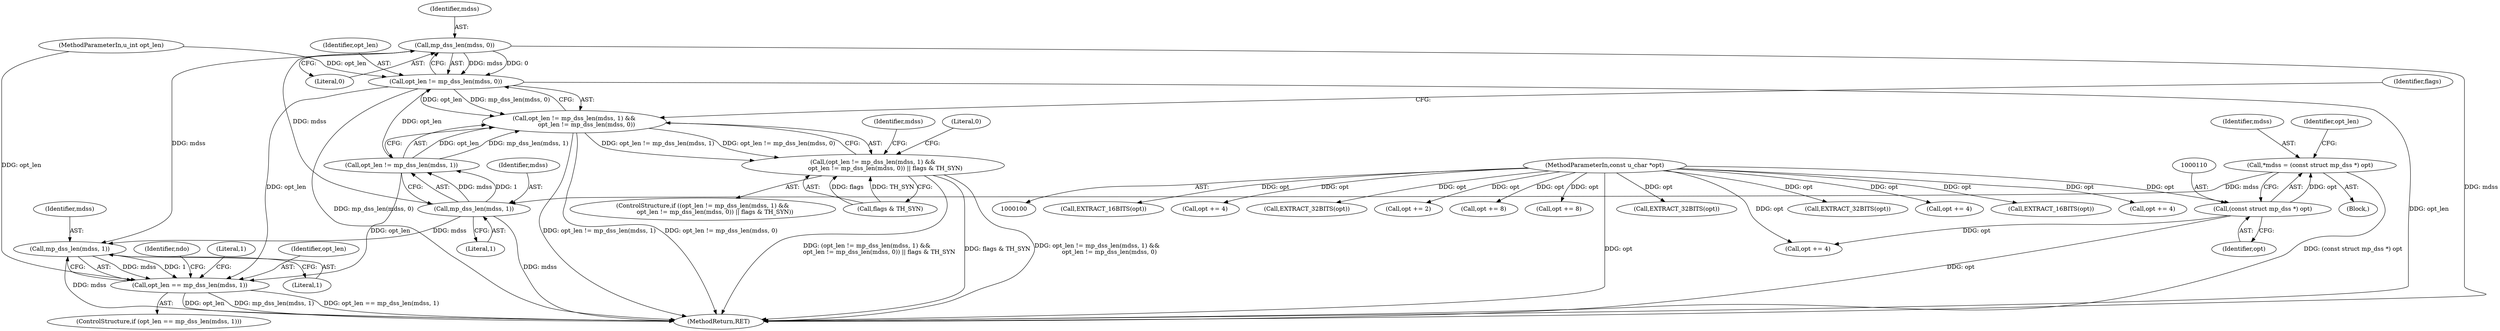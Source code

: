 digraph "1_tcpdump_4c3aee4bb0294c232d56b6d34e9eeb74f630fe8c_1@del" {
"1000122" [label="(Call,mp_dss_len(mdss, 0))"];
"1000117" [label="(Call,mp_dss_len(mdss, 1))"];
"1000107" [label="(Call,*mdss = (const struct mp_dss *) opt)"];
"1000109" [label="(Call,(const struct mp_dss *) opt)"];
"1000102" [label="(MethodParameterIn,const u_char *opt)"];
"1000120" [label="(Call,opt_len != mp_dss_len(mdss, 0))"];
"1000114" [label="(Call,opt_len != mp_dss_len(mdss, 1) &&\n             opt_len != mp_dss_len(mdss, 0))"];
"1000113" [label="(Call,(opt_len != mp_dss_len(mdss, 1) &&\n             opt_len != mp_dss_len(mdss, 0)) || flags & TH_SYN)"];
"1000230" [label="(Call,opt_len == mp_dss_len(mdss, 1))"];
"1000232" [label="(Call,mp_dss_len(mdss, 1))"];
"1000232" [label="(Call,mp_dss_len(mdss, 1))"];
"1000240" [label="(Call,EXTRACT_16BITS(opt))"];
"1000118" [label="(Identifier,mdss)"];
"1000206" [label="(Call,opt += 4)"];
"1000214" [label="(Call,EXTRACT_32BITS(opt))"];
"1000123" [label="(Identifier,mdss)"];
"1000116" [label="(Identifier,opt_len)"];
"1000226" [label="(Call,opt += 2)"];
"1000113" [label="(Call,(opt_len != mp_dss_len(mdss, 1) &&\n             opt_len != mp_dss_len(mdss, 0)) || flags & TH_SYN)"];
"1000105" [label="(Block,)"];
"1000229" [label="(ControlStructure,if (opt_len == mp_dss_len(mdss, 1)))"];
"1000112" [label="(ControlStructure,if ((opt_len != mp_dss_len(mdss, 1) &&\n             opt_len != mp_dss_len(mdss, 0)) || flags & TH_SYN))"];
"1000133" [label="(Identifier,mdss)"];
"1000194" [label="(Call,opt += 8)"];
"1000161" [label="(Call,opt += 8)"];
"1000140" [label="(Call,opt += 4)"];
"1000231" [label="(Identifier,opt_len)"];
"1000107" [label="(Call,*mdss = (const struct mp_dss *) opt)"];
"1000121" [label="(Identifier,opt_len)"];
"1000234" [label="(Literal,1)"];
"1000111" [label="(Identifier,opt)"];
"1000125" [label="(Call,flags & TH_SYN)"];
"1000230" [label="(Call,opt_len == mp_dss_len(mdss, 1))"];
"1000114" [label="(Call,opt_len != mp_dss_len(mdss, 1) &&\n             opt_len != mp_dss_len(mdss, 0))"];
"1000171" [label="(Call,EXTRACT_32BITS(opt))"];
"1000124" [label="(Literal,0)"];
"1000119" [label="(Literal,1)"];
"1000108" [label="(Identifier,mdss)"];
"1000129" [label="(Literal,0)"];
"1000115" [label="(Call,opt_len != mp_dss_len(mdss, 1))"];
"1000109" [label="(Call,(const struct mp_dss *) opt)"];
"1000244" [label="(MethodReturn,RET)"];
"1000204" [label="(Call,EXTRACT_32BITS(opt))"];
"1000122" [label="(Call,mp_dss_len(mdss, 0))"];
"1000120" [label="(Call,opt_len != mp_dss_len(mdss, 0))"];
"1000173" [label="(Call,opt += 4)"];
"1000126" [label="(Identifier,flags)"];
"1000224" [label="(Call,EXTRACT_16BITS(opt))"];
"1000233" [label="(Identifier,mdss)"];
"1000216" [label="(Call,opt += 4)"];
"1000237" [label="(Identifier,ndo)"];
"1000117" [label="(Call,mp_dss_len(mdss, 1))"];
"1000243" [label="(Literal,1)"];
"1000103" [label="(MethodParameterIn,u_int opt_len)"];
"1000102" [label="(MethodParameterIn,const u_char *opt)"];
"1000122" -> "1000120"  [label="AST: "];
"1000122" -> "1000124"  [label="CFG: "];
"1000123" -> "1000122"  [label="AST: "];
"1000124" -> "1000122"  [label="AST: "];
"1000120" -> "1000122"  [label="CFG: "];
"1000122" -> "1000244"  [label="DDG: mdss"];
"1000122" -> "1000120"  [label="DDG: mdss"];
"1000122" -> "1000120"  [label="DDG: 0"];
"1000117" -> "1000122"  [label="DDG: mdss"];
"1000122" -> "1000232"  [label="DDG: mdss"];
"1000117" -> "1000115"  [label="AST: "];
"1000117" -> "1000119"  [label="CFG: "];
"1000118" -> "1000117"  [label="AST: "];
"1000119" -> "1000117"  [label="AST: "];
"1000115" -> "1000117"  [label="CFG: "];
"1000117" -> "1000244"  [label="DDG: mdss"];
"1000117" -> "1000115"  [label="DDG: mdss"];
"1000117" -> "1000115"  [label="DDG: 1"];
"1000107" -> "1000117"  [label="DDG: mdss"];
"1000117" -> "1000232"  [label="DDG: mdss"];
"1000107" -> "1000105"  [label="AST: "];
"1000107" -> "1000109"  [label="CFG: "];
"1000108" -> "1000107"  [label="AST: "];
"1000109" -> "1000107"  [label="AST: "];
"1000116" -> "1000107"  [label="CFG: "];
"1000107" -> "1000244"  [label="DDG: (const struct mp_dss *) opt"];
"1000109" -> "1000107"  [label="DDG: opt"];
"1000109" -> "1000111"  [label="CFG: "];
"1000110" -> "1000109"  [label="AST: "];
"1000111" -> "1000109"  [label="AST: "];
"1000109" -> "1000244"  [label="DDG: opt"];
"1000102" -> "1000109"  [label="DDG: opt"];
"1000109" -> "1000140"  [label="DDG: opt"];
"1000102" -> "1000100"  [label="AST: "];
"1000102" -> "1000244"  [label="DDG: opt"];
"1000102" -> "1000140"  [label="DDG: opt"];
"1000102" -> "1000161"  [label="DDG: opt"];
"1000102" -> "1000171"  [label="DDG: opt"];
"1000102" -> "1000173"  [label="DDG: opt"];
"1000102" -> "1000194"  [label="DDG: opt"];
"1000102" -> "1000204"  [label="DDG: opt"];
"1000102" -> "1000206"  [label="DDG: opt"];
"1000102" -> "1000214"  [label="DDG: opt"];
"1000102" -> "1000216"  [label="DDG: opt"];
"1000102" -> "1000224"  [label="DDG: opt"];
"1000102" -> "1000226"  [label="DDG: opt"];
"1000102" -> "1000240"  [label="DDG: opt"];
"1000120" -> "1000114"  [label="AST: "];
"1000121" -> "1000120"  [label="AST: "];
"1000114" -> "1000120"  [label="CFG: "];
"1000120" -> "1000244"  [label="DDG: opt_len"];
"1000120" -> "1000244"  [label="DDG: mp_dss_len(mdss, 0)"];
"1000120" -> "1000114"  [label="DDG: opt_len"];
"1000120" -> "1000114"  [label="DDG: mp_dss_len(mdss, 0)"];
"1000115" -> "1000120"  [label="DDG: opt_len"];
"1000103" -> "1000120"  [label="DDG: opt_len"];
"1000120" -> "1000230"  [label="DDG: opt_len"];
"1000114" -> "1000113"  [label="AST: "];
"1000114" -> "1000115"  [label="CFG: "];
"1000115" -> "1000114"  [label="AST: "];
"1000126" -> "1000114"  [label="CFG: "];
"1000113" -> "1000114"  [label="CFG: "];
"1000114" -> "1000244"  [label="DDG: opt_len != mp_dss_len(mdss, 1)"];
"1000114" -> "1000244"  [label="DDG: opt_len != mp_dss_len(mdss, 0)"];
"1000114" -> "1000113"  [label="DDG: opt_len != mp_dss_len(mdss, 1)"];
"1000114" -> "1000113"  [label="DDG: opt_len != mp_dss_len(mdss, 0)"];
"1000115" -> "1000114"  [label="DDG: opt_len"];
"1000115" -> "1000114"  [label="DDG: mp_dss_len(mdss, 1)"];
"1000113" -> "1000112"  [label="AST: "];
"1000113" -> "1000125"  [label="CFG: "];
"1000125" -> "1000113"  [label="AST: "];
"1000129" -> "1000113"  [label="CFG: "];
"1000133" -> "1000113"  [label="CFG: "];
"1000113" -> "1000244"  [label="DDG: flags & TH_SYN"];
"1000113" -> "1000244"  [label="DDG: opt_len != mp_dss_len(mdss, 1) &&\n             opt_len != mp_dss_len(mdss, 0)"];
"1000113" -> "1000244"  [label="DDG: (opt_len != mp_dss_len(mdss, 1) &&\n             opt_len != mp_dss_len(mdss, 0)) || flags & TH_SYN"];
"1000125" -> "1000113"  [label="DDG: flags"];
"1000125" -> "1000113"  [label="DDG: TH_SYN"];
"1000230" -> "1000229"  [label="AST: "];
"1000230" -> "1000232"  [label="CFG: "];
"1000231" -> "1000230"  [label="AST: "];
"1000232" -> "1000230"  [label="AST: "];
"1000237" -> "1000230"  [label="CFG: "];
"1000243" -> "1000230"  [label="CFG: "];
"1000230" -> "1000244"  [label="DDG: opt_len"];
"1000230" -> "1000244"  [label="DDG: mp_dss_len(mdss, 1)"];
"1000230" -> "1000244"  [label="DDG: opt_len == mp_dss_len(mdss, 1)"];
"1000115" -> "1000230"  [label="DDG: opt_len"];
"1000103" -> "1000230"  [label="DDG: opt_len"];
"1000232" -> "1000230"  [label="DDG: mdss"];
"1000232" -> "1000230"  [label="DDG: 1"];
"1000232" -> "1000234"  [label="CFG: "];
"1000233" -> "1000232"  [label="AST: "];
"1000234" -> "1000232"  [label="AST: "];
"1000232" -> "1000244"  [label="DDG: mdss"];
}
